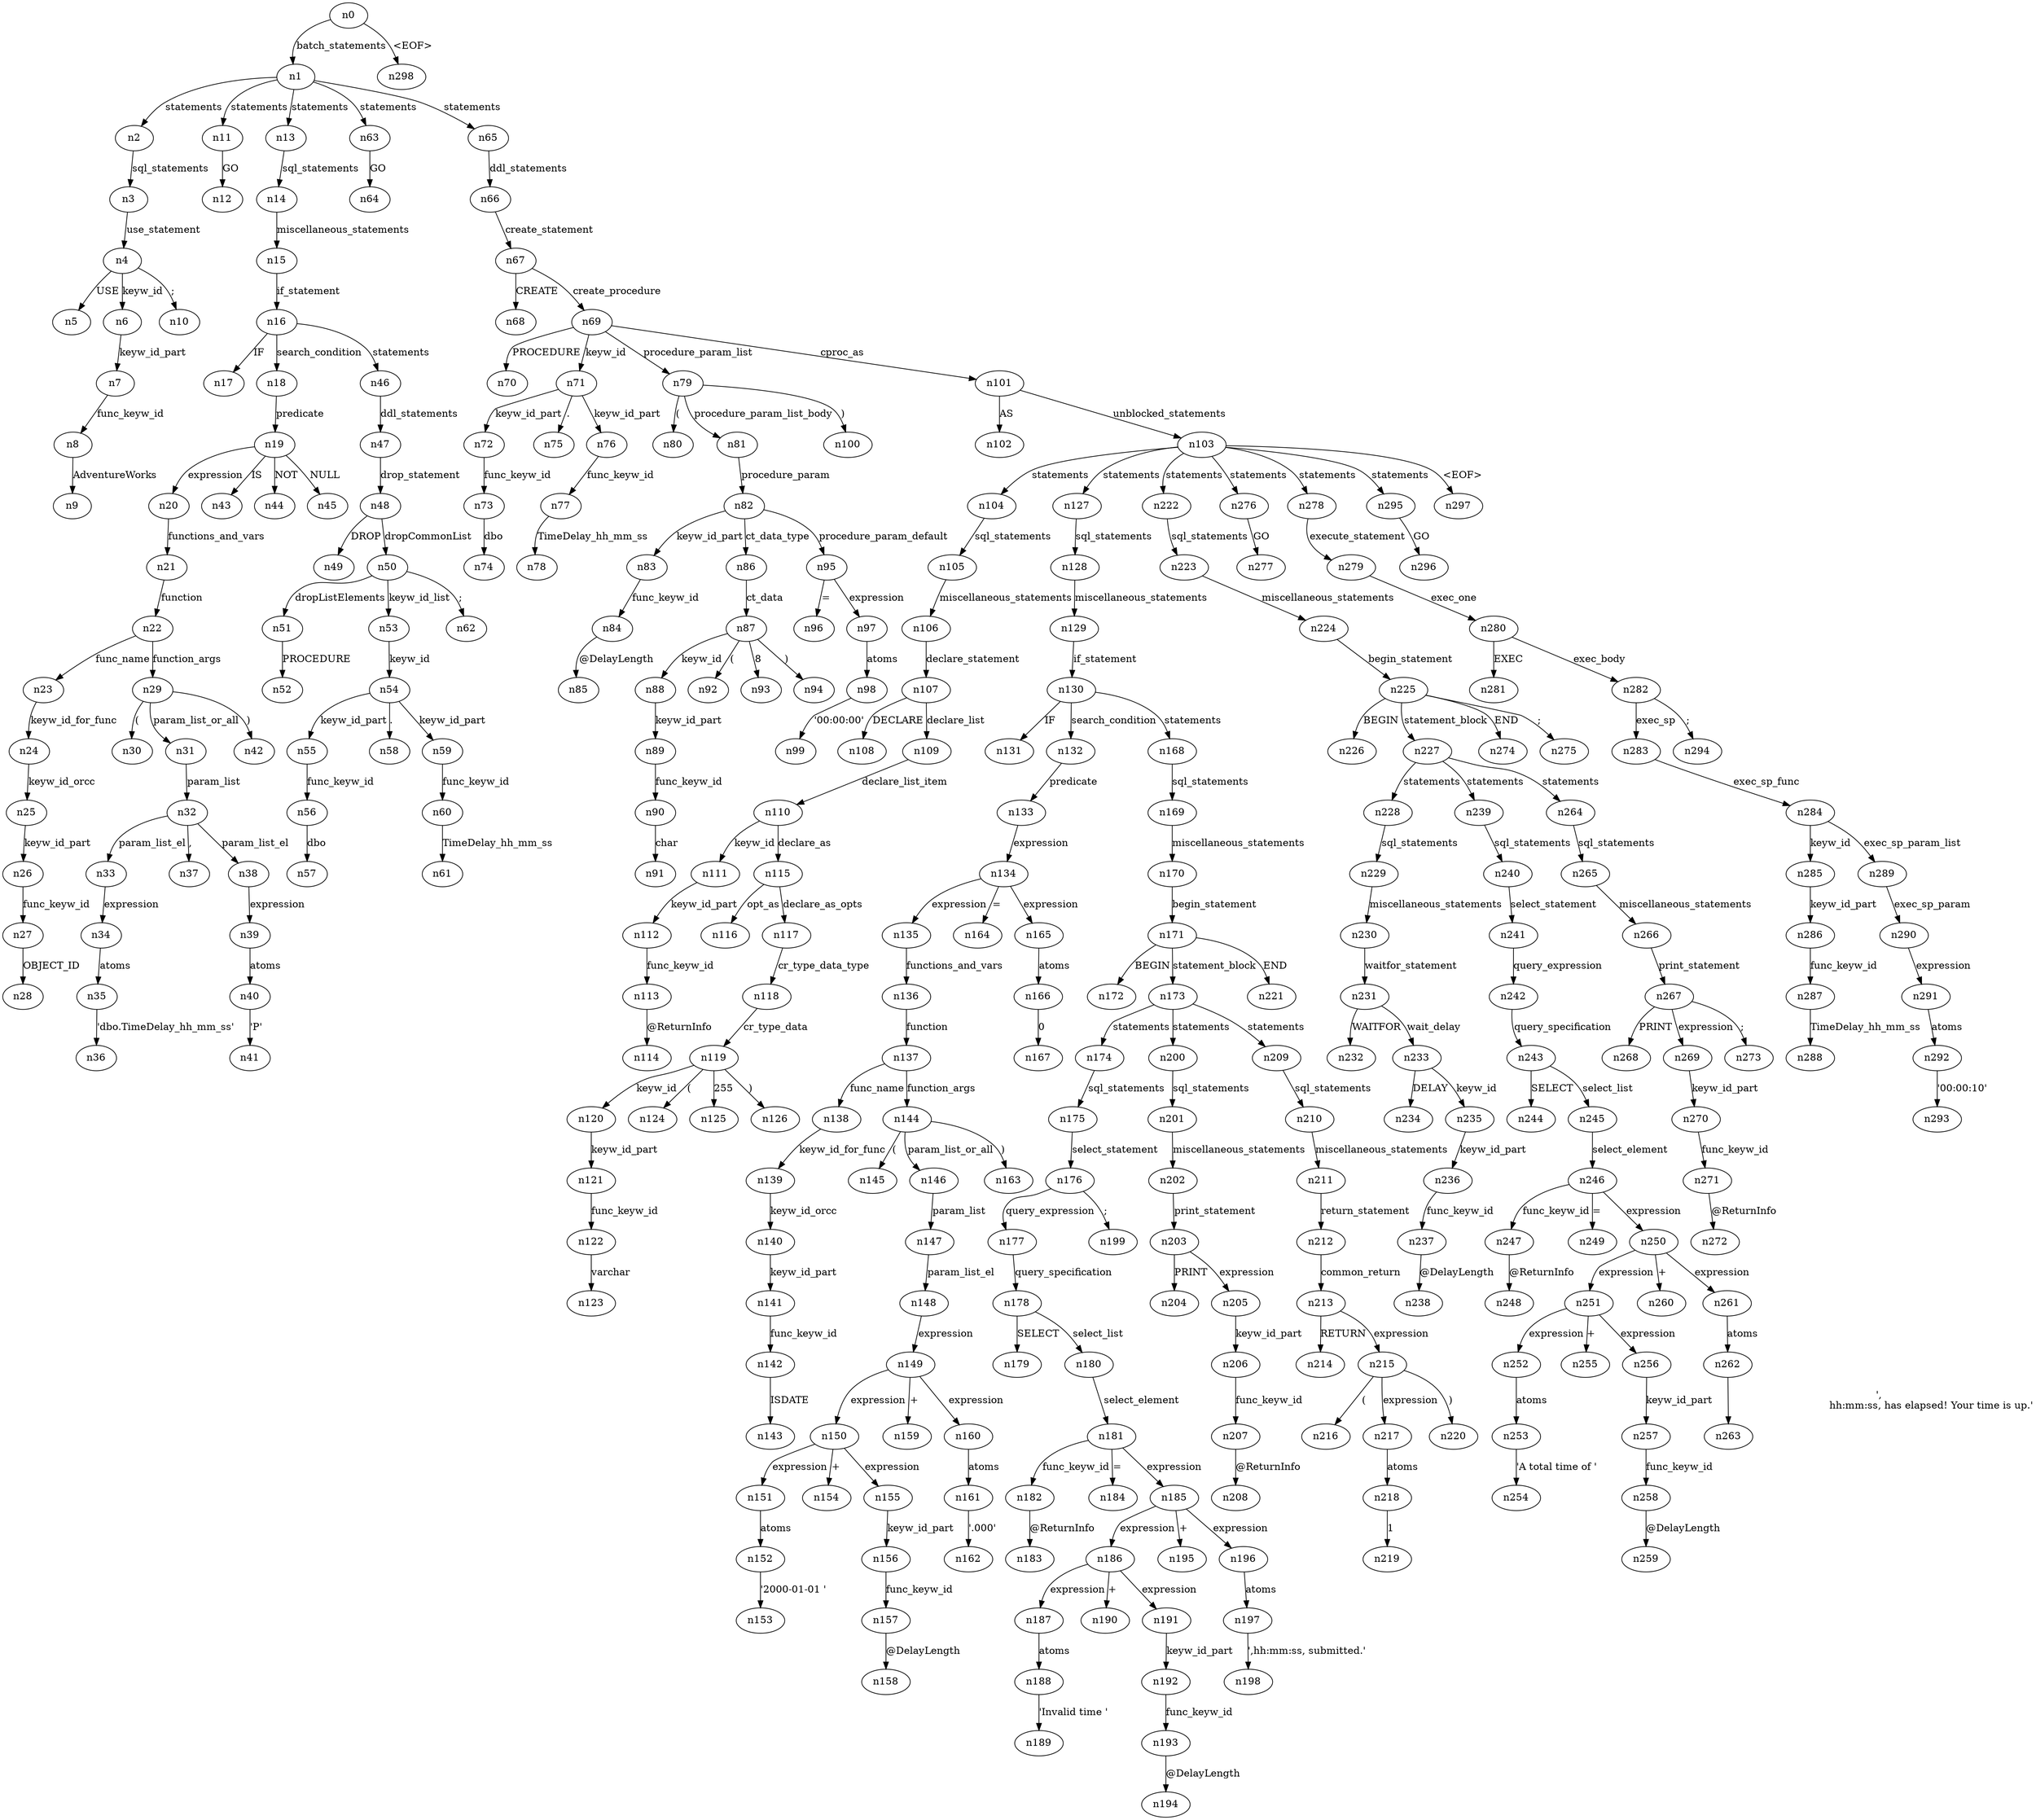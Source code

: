 digraph ParseTree {
  n0 -> n1 [label="batch_statements"];
  n1 -> n2 [label="statements"];
  n2 -> n3 [label="sql_statements"];
  n3 -> n4 [label="use_statement"];
  n4 -> n5 [label="USE"];
  n4 -> n6 [label="keyw_id"];
  n6 -> n7 [label="keyw_id_part"];
  n7 -> n8 [label="func_keyw_id"];
  n8 -> n9 [label="AdventureWorks"];
  n4 -> n10 [label=";"];
  n1 -> n11 [label="statements"];
  n11 -> n12 [label="GO"];
  n1 -> n13 [label="statements"];
  n13 -> n14 [label="sql_statements"];
  n14 -> n15 [label="miscellaneous_statements"];
  n15 -> n16 [label="if_statement"];
  n16 -> n17 [label="IF"];
  n16 -> n18 [label="search_condition"];
  n18 -> n19 [label="predicate"];
  n19 -> n20 [label="expression"];
  n20 -> n21 [label="functions_and_vars"];
  n21 -> n22 [label="function"];
  n22 -> n23 [label="func_name"];
  n23 -> n24 [label="keyw_id_for_func"];
  n24 -> n25 [label="keyw_id_orcc"];
  n25 -> n26 [label="keyw_id_part"];
  n26 -> n27 [label="func_keyw_id"];
  n27 -> n28 [label="OBJECT_ID"];
  n22 -> n29 [label="function_args"];
  n29 -> n30 [label="("];
  n29 -> n31 [label="param_list_or_all"];
  n31 -> n32 [label="param_list"];
  n32 -> n33 [label="param_list_el"];
  n33 -> n34 [label="expression"];
  n34 -> n35 [label="atoms"];
  n35 -> n36 [label="'dbo.TimeDelay_hh_mm_ss'"];
  n32 -> n37 [label=","];
  n32 -> n38 [label="param_list_el"];
  n38 -> n39 [label="expression"];
  n39 -> n40 [label="atoms"];
  n40 -> n41 [label="'P'"];
  n29 -> n42 [label=")"];
  n19 -> n43 [label="IS"];
  n19 -> n44 [label="NOT"];
  n19 -> n45 [label="NULL"];
  n16 -> n46 [label="statements"];
  n46 -> n47 [label="ddl_statements"];
  n47 -> n48 [label="drop_statement"];
  n48 -> n49 [label="DROP"];
  n48 -> n50 [label="dropCommonList"];
  n50 -> n51 [label="dropListElements"];
  n51 -> n52 [label="PROCEDURE"];
  n50 -> n53 [label="keyw_id_list"];
  n53 -> n54 [label="keyw_id"];
  n54 -> n55 [label="keyw_id_part"];
  n55 -> n56 [label="func_keyw_id"];
  n56 -> n57 [label="dbo"];
  n54 -> n58 [label="."];
  n54 -> n59 [label="keyw_id_part"];
  n59 -> n60 [label="func_keyw_id"];
  n60 -> n61 [label="TimeDelay_hh_mm_ss"];
  n50 -> n62 [label=";"];
  n1 -> n63 [label="statements"];
  n63 -> n64 [label="GO"];
  n1 -> n65 [label="statements"];
  n65 -> n66 [label="ddl_statements"];
  n66 -> n67 [label="create_statement"];
  n67 -> n68 [label="CREATE"];
  n67 -> n69 [label="create_procedure"];
  n69 -> n70 [label="PROCEDURE"];
  n69 -> n71 [label="keyw_id"];
  n71 -> n72 [label="keyw_id_part"];
  n72 -> n73 [label="func_keyw_id"];
  n73 -> n74 [label="dbo"];
  n71 -> n75 [label="."];
  n71 -> n76 [label="keyw_id_part"];
  n76 -> n77 [label="func_keyw_id"];
  n77 -> n78 [label="TimeDelay_hh_mm_ss"];
  n69 -> n79 [label="procedure_param_list"];
  n79 -> n80 [label="("];
  n79 -> n81 [label="procedure_param_list_body"];
  n81 -> n82 [label="procedure_param"];
  n82 -> n83 [label="keyw_id_part"];
  n83 -> n84 [label="func_keyw_id"];
  n84 -> n85 [label="@DelayLength"];
  n82 -> n86 [label="ct_data_type"];
  n86 -> n87 [label="ct_data"];
  n87 -> n88 [label="keyw_id"];
  n88 -> n89 [label="keyw_id_part"];
  n89 -> n90 [label="func_keyw_id"];
  n90 -> n91 [label="char"];
  n87 -> n92 [label="("];
  n87 -> n93 [label="8"];
  n87 -> n94 [label=")"];
  n82 -> n95 [label="procedure_param_default"];
  n95 -> n96 [label="="];
  n95 -> n97 [label="expression"];
  n97 -> n98 [label="atoms"];
  n98 -> n99 [label="'00:00:00'"];
  n79 -> n100 [label=")"];
  n69 -> n101 [label="cproc_as"];
  n101 -> n102 [label="AS"];
  n101 -> n103 [label="unblocked_statements"];
  n103 -> n104 [label="statements"];
  n104 -> n105 [label="sql_statements"];
  n105 -> n106 [label="miscellaneous_statements"];
  n106 -> n107 [label="declare_statement"];
  n107 -> n108 [label="DECLARE"];
  n107 -> n109 [label="declare_list"];
  n109 -> n110 [label="declare_list_item"];
  n110 -> n111 [label="keyw_id"];
  n111 -> n112 [label="keyw_id_part"];
  n112 -> n113 [label="func_keyw_id"];
  n113 -> n114 [label="@ReturnInfo"];
  n110 -> n115 [label="declare_as"];
  n115 -> n116 [label="opt_as"];
  n115 -> n117 [label="declare_as_opts"];
  n117 -> n118 [label="cr_type_data_type"];
  n118 -> n119 [label="cr_type_data"];
  n119 -> n120 [label="keyw_id"];
  n120 -> n121 [label="keyw_id_part"];
  n121 -> n122 [label="func_keyw_id"];
  n122 -> n123 [label="varchar"];
  n119 -> n124 [label="("];
  n119 -> n125 [label="255"];
  n119 -> n126 [label=")"];
  n103 -> n127 [label="statements"];
  n127 -> n128 [label="sql_statements"];
  n128 -> n129 [label="miscellaneous_statements"];
  n129 -> n130 [label="if_statement"];
  n130 -> n131 [label="IF"];
  n130 -> n132 [label="search_condition"];
  n132 -> n133 [label="predicate"];
  n133 -> n134 [label="expression"];
  n134 -> n135 [label="expression"];
  n135 -> n136 [label="functions_and_vars"];
  n136 -> n137 [label="function"];
  n137 -> n138 [label="func_name"];
  n138 -> n139 [label="keyw_id_for_func"];
  n139 -> n140 [label="keyw_id_orcc"];
  n140 -> n141 [label="keyw_id_part"];
  n141 -> n142 [label="func_keyw_id"];
  n142 -> n143 [label="ISDATE"];
  n137 -> n144 [label="function_args"];
  n144 -> n145 [label="("];
  n144 -> n146 [label="param_list_or_all"];
  n146 -> n147 [label="param_list"];
  n147 -> n148 [label="param_list_el"];
  n148 -> n149 [label="expression"];
  n149 -> n150 [label="expression"];
  n150 -> n151 [label="expression"];
  n151 -> n152 [label="atoms"];
  n152 -> n153 [label="'2000-01-01 '"];
  n150 -> n154 [label="+"];
  n150 -> n155 [label="expression"];
  n155 -> n156 [label="keyw_id_part"];
  n156 -> n157 [label="func_keyw_id"];
  n157 -> n158 [label="@DelayLength"];
  n149 -> n159 [label="+"];
  n149 -> n160 [label="expression"];
  n160 -> n161 [label="atoms"];
  n161 -> n162 [label="'.000'"];
  n144 -> n163 [label=")"];
  n134 -> n164 [label="="];
  n134 -> n165 [label="expression"];
  n165 -> n166 [label="atoms"];
  n166 -> n167 [label="0"];
  n130 -> n168 [label="statements"];
  n168 -> n169 [label="sql_statements"];
  n169 -> n170 [label="miscellaneous_statements"];
  n170 -> n171 [label="begin_statement"];
  n171 -> n172 [label="BEGIN"];
  n171 -> n173 [label="statement_block"];
  n173 -> n174 [label="statements"];
  n174 -> n175 [label="sql_statements"];
  n175 -> n176 [label="select_statement"];
  n176 -> n177 [label="query_expression"];
  n177 -> n178 [label="query_specification"];
  n178 -> n179 [label="SELECT"];
  n178 -> n180 [label="select_list"];
  n180 -> n181 [label="select_element"];
  n181 -> n182 [label="func_keyw_id"];
  n182 -> n183 [label="@ReturnInfo"];
  n181 -> n184 [label="="];
  n181 -> n185 [label="expression"];
  n185 -> n186 [label="expression"];
  n186 -> n187 [label="expression"];
  n187 -> n188 [label="atoms"];
  n188 -> n189 [label="'Invalid time '"];
  n186 -> n190 [label="+"];
  n186 -> n191 [label="expression"];
  n191 -> n192 [label="keyw_id_part"];
  n192 -> n193 [label="func_keyw_id"];
  n193 -> n194 [label="@DelayLength"];
  n185 -> n195 [label="+"];
  n185 -> n196 [label="expression"];
  n196 -> n197 [label="atoms"];
  n197 -> n198 [label="',hh:mm:ss, submitted.'"];
  n176 -> n199 [label=";"];
  n173 -> n200 [label="statements"];
  n200 -> n201 [label="sql_statements"];
  n201 -> n202 [label="miscellaneous_statements"];
  n202 -> n203 [label="print_statement"];
  n203 -> n204 [label="PRINT"];
  n203 -> n205 [label="expression"];
  n205 -> n206 [label="keyw_id_part"];
  n206 -> n207 [label="func_keyw_id"];
  n207 -> n208 [label="@ReturnInfo"];
  n173 -> n209 [label="statements"];
  n209 -> n210 [label="sql_statements"];
  n210 -> n211 [label="miscellaneous_statements"];
  n211 -> n212 [label="return_statement"];
  n212 -> n213 [label="common_return"];
  n213 -> n214 [label="RETURN"];
  n213 -> n215 [label="expression"];
  n215 -> n216 [label="("];
  n215 -> n217 [label="expression"];
  n217 -> n218 [label="atoms"];
  n218 -> n219 [label="1"];
  n215 -> n220 [label=")"];
  n171 -> n221 [label="END"];
  n103 -> n222 [label="statements"];
  n222 -> n223 [label="sql_statements"];
  n223 -> n224 [label="miscellaneous_statements"];
  n224 -> n225 [label="begin_statement"];
  n225 -> n226 [label="BEGIN"];
  n225 -> n227 [label="statement_block"];
  n227 -> n228 [label="statements"];
  n228 -> n229 [label="sql_statements"];
  n229 -> n230 [label="miscellaneous_statements"];
  n230 -> n231 [label="waitfor_statement"];
  n231 -> n232 [label="WAITFOR"];
  n231 -> n233 [label="wait_delay"];
  n233 -> n234 [label="DELAY"];
  n233 -> n235 [label="keyw_id"];
  n235 -> n236 [label="keyw_id_part"];
  n236 -> n237 [label="func_keyw_id"];
  n237 -> n238 [label="@DelayLength"];
  n227 -> n239 [label="statements"];
  n239 -> n240 [label="sql_statements"];
  n240 -> n241 [label="select_statement"];
  n241 -> n242 [label="query_expression"];
  n242 -> n243 [label="query_specification"];
  n243 -> n244 [label="SELECT"];
  n243 -> n245 [label="select_list"];
  n245 -> n246 [label="select_element"];
  n246 -> n247 [label="func_keyw_id"];
  n247 -> n248 [label="@ReturnInfo"];
  n246 -> n249 [label="="];
  n246 -> n250 [label="expression"];
  n250 -> n251 [label="expression"];
  n251 -> n252 [label="expression"];
  n252 -> n253 [label="atoms"];
  n253 -> n254 [label="'A total time of '"];
  n251 -> n255 [label="+"];
  n251 -> n256 [label="expression"];
  n256 -> n257 [label="keyw_id_part"];
  n257 -> n258 [label="func_keyw_id"];
  n258 -> n259 [label="@DelayLength"];
  n250 -> n260 [label="+"];
  n250 -> n261 [label="expression"];
  n261 -> n262 [label="atoms"];
  n262 -> n263 [label="', 
			        hh:mm:ss, has elapsed! Your time is up.'"];
  n227 -> n264 [label="statements"];
  n264 -> n265 [label="sql_statements"];
  n265 -> n266 [label="miscellaneous_statements"];
  n266 -> n267 [label="print_statement"];
  n267 -> n268 [label="PRINT"];
  n267 -> n269 [label="expression"];
  n269 -> n270 [label="keyw_id_part"];
  n270 -> n271 [label="func_keyw_id"];
  n271 -> n272 [label="@ReturnInfo"];
  n267 -> n273 [label=";"];
  n225 -> n274 [label="END"];
  n225 -> n275 [label=";"];
  n103 -> n276 [label="statements"];
  n276 -> n277 [label="GO"];
  n103 -> n278 [label="statements"];
  n278 -> n279 [label="execute_statement"];
  n279 -> n280 [label="exec_one"];
  n280 -> n281 [label="EXEC"];
  n280 -> n282 [label="exec_body"];
  n282 -> n283 [label="exec_sp"];
  n283 -> n284 [label="exec_sp_func"];
  n284 -> n285 [label="keyw_id"];
  n285 -> n286 [label="keyw_id_part"];
  n286 -> n287 [label="func_keyw_id"];
  n287 -> n288 [label="TimeDelay_hh_mm_ss"];
  n284 -> n289 [label="exec_sp_param_list"];
  n289 -> n290 [label="exec_sp_param"];
  n290 -> n291 [label="expression"];
  n291 -> n292 [label="atoms"];
  n292 -> n293 [label="'00:00:10'"];
  n282 -> n294 [label=";"];
  n103 -> n295 [label="statements"];
  n295 -> n296 [label="GO"];
  n103 -> n297 [label="<EOF>"];
  n0 -> n298 [label="<EOF>"];
}